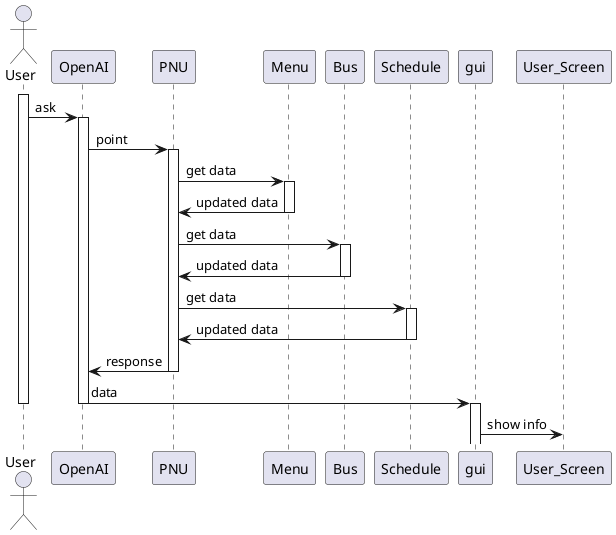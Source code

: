 @startuml

actor User
participant OpenAI 
participant PNU
participant Menu
participant Bus
participant Schedule
participant gui

activate User
User -> OpenAI : ask
activate OpenAI
OpenAI -> PNU : point

activate PNU 
PNU -> Menu : get data
activate Menu
Menu-> PNU : updated data
deactivate Menu

PNU -> Bus : get data
activate Bus
Bus-> PNU : updated data
deactivate Bus

PNU -> Schedule : get data
activate Schedule
Schedule -> PNU : updated data
deactivate Schedule
PNU -> OpenAI : response
deactivate PNU
OpenAI -> gui : data
deactivate OpenAI
deactivate User
activate gui 
gui -> User_Screen : show info
deactivate User
